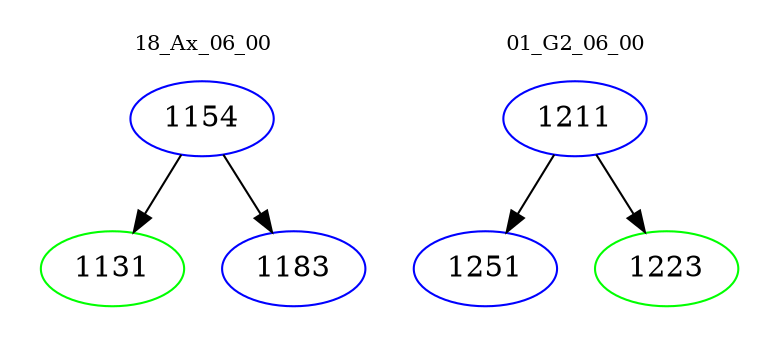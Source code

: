 digraph{
subgraph cluster_0 {
color = white
label = "18_Ax_06_00";
fontsize=10;
T0_1154 [label="1154", color="blue"]
T0_1154 -> T0_1131 [color="black"]
T0_1131 [label="1131", color="green"]
T0_1154 -> T0_1183 [color="black"]
T0_1183 [label="1183", color="blue"]
}
subgraph cluster_1 {
color = white
label = "01_G2_06_00";
fontsize=10;
T1_1211 [label="1211", color="blue"]
T1_1211 -> T1_1251 [color="black"]
T1_1251 [label="1251", color="blue"]
T1_1211 -> T1_1223 [color="black"]
T1_1223 [label="1223", color="green"]
}
}
